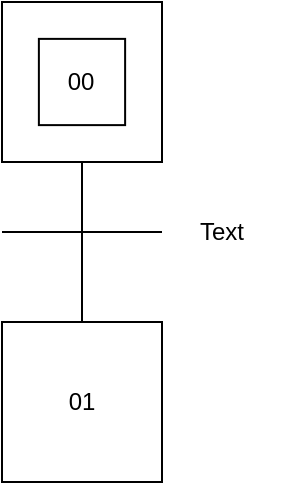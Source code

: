 <mxfile version="24.3.1" type="github">
  <diagram id="wFE0QG_FPsp0jaGvCLVb" name="Page-1">
    <mxGraphModel dx="794" dy="493" grid="1" gridSize="10" guides="1" tooltips="1" connect="1" arrows="1" fold="1" page="1" pageScale="1" pageWidth="850" pageHeight="1100" math="0" shadow="0">
      <root>
        <mxCell id="0" />
        <mxCell id="1" parent="0" />
        <mxCell id="D9f68r6XAVxFdLmyGOuP-6" value="" style="edgeStyle=orthogonalEdgeStyle;rounded=0;orthogonalLoop=1;jettySize=auto;html=1;endArrow=none;endFill=0;" edge="1" parent="1" source="D9f68r6XAVxFdLmyGOuP-1" target="D9f68r6XAVxFdLmyGOuP-5">
          <mxGeometry relative="1" as="geometry" />
        </mxCell>
        <mxCell id="D9f68r6XAVxFdLmyGOuP-1" value="" style="whiteSpace=wrap;html=1;aspect=fixed;" vertex="1" parent="1">
          <mxGeometry x="360" y="200" width="80" height="80" as="geometry" />
        </mxCell>
        <mxCell id="D9f68r6XAVxFdLmyGOuP-2" value="00" style="whiteSpace=wrap;html=1;aspect=fixed;" vertex="1" parent="1">
          <mxGeometry x="378.44" y="218.44" width="43.12" height="43.12" as="geometry" />
        </mxCell>
        <mxCell id="D9f68r6XAVxFdLmyGOuP-5" value="01" style="whiteSpace=wrap;html=1;aspect=fixed;" vertex="1" parent="1">
          <mxGeometry x="360" y="360" width="80" height="80" as="geometry" />
        </mxCell>
        <mxCell id="D9f68r6XAVxFdLmyGOuP-12" style="edgeStyle=orthogonalEdgeStyle;rounded=0;orthogonalLoop=1;jettySize=auto;html=1;endArrow=none;endFill=0;" edge="1" parent="1" source="D9f68r6XAVxFdLmyGOuP-7">
          <mxGeometry relative="1" as="geometry">
            <mxPoint x="360" y="315" as="targetPoint" />
          </mxGeometry>
        </mxCell>
        <mxCell id="D9f68r6XAVxFdLmyGOuP-7" value="Text" style="text;html=1;align=center;verticalAlign=middle;whiteSpace=wrap;rounded=0;" vertex="1" parent="1">
          <mxGeometry x="440" y="300" width="60" height="30" as="geometry" />
        </mxCell>
      </root>
    </mxGraphModel>
  </diagram>
</mxfile>
